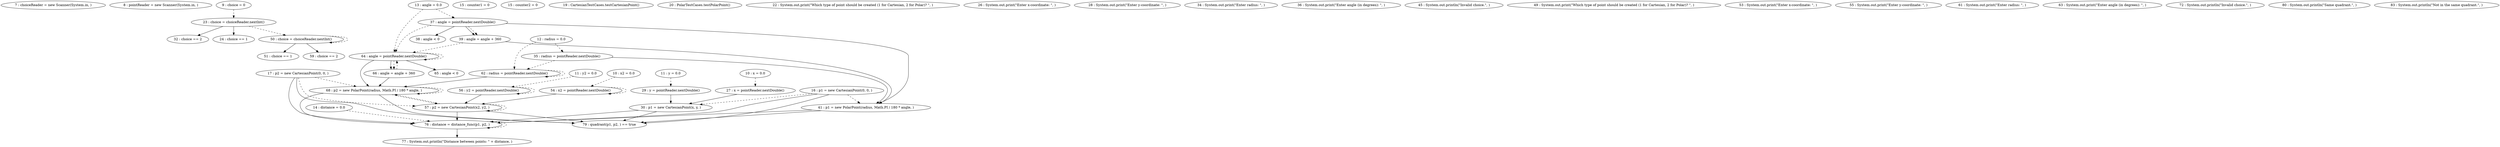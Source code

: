 digraph G {
"7 : choiceReader = new Scanner(System.in, )"
"8 : pointReader = new Scanner(System.in, )"
"9 : choice = 0"
"9 : choice = 0" -> "23 : choice = choiceReader.nextInt()" [style=dashed]
"10 : x = 0.0"
"10 : x = 0.0" -> "27 : x = pointReader.nextDouble()" [style=dashed]
"10 : x2 = 0.0"
"10 : x2 = 0.0" -> "54 : x2 = pointReader.nextDouble()" [style=dashed]
"11 : y = 0.0"
"11 : y = 0.0" -> "29 : y = pointReader.nextDouble()" [style=dashed]
"11 : y2 = 0.0"
"11 : y2 = 0.0" -> "56 : y2 = pointReader.nextDouble()" [style=dashed]
"12 : radius = 0.0"
"12 : radius = 0.0" -> "62 : radius = pointReader.nextDouble()" [style=dashed]
"12 : radius = 0.0" -> "35 : radius = pointReader.nextDouble()" [style=dashed]
"13 : angle = 0.0"
"13 : angle = 0.0" -> "37 : angle = pointReader.nextDouble()" [style=dashed]
"13 : angle = 0.0" -> "64 : angle = pointReader.nextDouble()" [style=dashed]
"14 : distance = 0.0"
"14 : distance = 0.0" -> "76 : distance = distance_func(p1, p2, )" [style=dashed]
"15 : counter1 = 0"
"15 : counter2 = 0"
"16 : p1 = new CartesianPoint(0, 0, )"
"16 : p1 = new CartesianPoint(0, 0, )" -> "76 : distance = distance_func(p1, p2, )"
"16 : p1 = new CartesianPoint(0, 0, )" -> "79 : quadrant(p1, p2, ) == true"
"16 : p1 = new CartesianPoint(0, 0, )" -> "41 : p1 = new PolarPoint(radius, Math.PI / 180 * angle, )" [style=dashed]
"16 : p1 = new CartesianPoint(0, 0, )" -> "30 : p1 = new CartesianPoint(x, y, )" [style=dashed]
"17 : p2 = new CartesianPoint(0, 0, )"
"17 : p2 = new CartesianPoint(0, 0, )" -> "76 : distance = distance_func(p1, p2, )"
"17 : p2 = new CartesianPoint(0, 0, )" -> "79 : quadrant(p1, p2, ) == true"
"17 : p2 = new CartesianPoint(0, 0, )" -> "57 : p2 = new CartesianPoint(x2, y2, )" [style=dashed]
"17 : p2 = new CartesianPoint(0, 0, )" -> "68 : p2 = new PolarPoint(radius, Math.PI / 180 * angle, )" [style=dashed]
"19 : CartesianTestCases.testCartesianPoint()"
"20 : PolarTestCases.testPolarPoint()"
"22 : System.out.print(\"Which type of point should be created (1 for Cartesian, 2 for Polar)? \", )"
"23 : choice = choiceReader.nextInt()"
"23 : choice = choiceReader.nextInt()" -> "32 : choice == 2"
"23 : choice = choiceReader.nextInt()" -> "24 : choice == 1"
"23 : choice = choiceReader.nextInt()" -> "50 : choice = choiceReader.nextInt()" [style=dashed]
"24 : choice == 1"
"26 : System.out.print(\"Enter x-coordinate: \", )"
"27 : x = pointReader.nextDouble()"
"27 : x = pointReader.nextDouble()" -> "30 : p1 = new CartesianPoint(x, y, )"
"28 : System.out.print(\"Enter y-coordinate: \", )"
"29 : y = pointReader.nextDouble()"
"29 : y = pointReader.nextDouble()" -> "30 : p1 = new CartesianPoint(x, y, )"
"30 : p1 = new CartesianPoint(x, y, )"
"30 : p1 = new CartesianPoint(x, y, )" -> "76 : distance = distance_func(p1, p2, )"
"30 : p1 = new CartesianPoint(x, y, )" -> "79 : quadrant(p1, p2, ) == true"
"32 : choice == 2"
"34 : System.out.print(\"Enter radius: \", )"
"35 : radius = pointReader.nextDouble()"
"35 : radius = pointReader.nextDouble()" -> "41 : p1 = new PolarPoint(radius, Math.PI / 180 * angle, )"
"35 : radius = pointReader.nextDouble()" -> "62 : radius = pointReader.nextDouble()" [style=dashed]
"36 : System.out.print(\"Enter angle (in degrees): \", )"
"37 : angle = pointReader.nextDouble()"
"37 : angle = pointReader.nextDouble()" -> "38 : angle < 0"
"37 : angle = pointReader.nextDouble()" -> "41 : p1 = new PolarPoint(radius, Math.PI / 180 * angle, )"
"37 : angle = pointReader.nextDouble()" -> "39 : angle = angle + 360"
"37 : angle = pointReader.nextDouble()" -> "39 : angle = angle + 360" [style=dashed]
"37 : angle = pointReader.nextDouble()" -> "64 : angle = pointReader.nextDouble()" [style=dashed]
"38 : angle < 0"
"39 : angle = angle + 360"
"39 : angle = angle + 360" -> "41 : p1 = new PolarPoint(radius, Math.PI / 180 * angle, )"
"39 : angle = angle + 360" -> "64 : angle = pointReader.nextDouble()" [style=dashed]
"41 : p1 = new PolarPoint(radius, Math.PI / 180 * angle, )"
"41 : p1 = new PolarPoint(radius, Math.PI / 180 * angle, )" -> "76 : distance = distance_func(p1, p2, )"
"41 : p1 = new PolarPoint(radius, Math.PI / 180 * angle, )" -> "79 : quadrant(p1, p2, ) == true"
"45 : System.out.println(\"Invalid choice.\", )"
"49 : System.out.print(\"Which type of point should be created (1 for Cartesian, 2 for Polar)? \", )"
"50 : choice = choiceReader.nextInt()"
"50 : choice = choiceReader.nextInt()" -> "51 : choice == 1"
"50 : choice = choiceReader.nextInt()" -> "59 : choice == 2"
"50 : choice = choiceReader.nextInt()" -> "50 : choice = choiceReader.nextInt()" [style=dashed]
"51 : choice == 1"
"53 : System.out.print(\"Enter x-coordinate: \", )"
"54 : x2 = pointReader.nextDouble()"
"54 : x2 = pointReader.nextDouble()" -> "57 : p2 = new CartesianPoint(x2, y2, )"
"54 : x2 = pointReader.nextDouble()" -> "54 : x2 = pointReader.nextDouble()" [style=dashed]
"55 : System.out.print(\"Enter y-coordinate: \", )"
"56 : y2 = pointReader.nextDouble()"
"56 : y2 = pointReader.nextDouble()" -> "57 : p2 = new CartesianPoint(x2, y2, )"
"56 : y2 = pointReader.nextDouble()" -> "56 : y2 = pointReader.nextDouble()" [style=dashed]
"57 : p2 = new CartesianPoint(x2, y2, )"
"57 : p2 = new CartesianPoint(x2, y2, )" -> "76 : distance = distance_func(p1, p2, )"
"57 : p2 = new CartesianPoint(x2, y2, )" -> "79 : quadrant(p1, p2, ) == true"
"57 : p2 = new CartesianPoint(x2, y2, )" -> "57 : p2 = new CartesianPoint(x2, y2, )" [style=dashed]
"57 : p2 = new CartesianPoint(x2, y2, )" -> "68 : p2 = new PolarPoint(radius, Math.PI / 180 * angle, )" [style=dashed]
"59 : choice == 2"
"61 : System.out.print(\"Enter radius: \", )"
"62 : radius = pointReader.nextDouble()"
"62 : radius = pointReader.nextDouble()" -> "68 : p2 = new PolarPoint(radius, Math.PI / 180 * angle, )"
"62 : radius = pointReader.nextDouble()" -> "62 : radius = pointReader.nextDouble()" [style=dashed]
"63 : System.out.print(\"Enter angle (in degrees): \", )"
"64 : angle = pointReader.nextDouble()"
"64 : angle = pointReader.nextDouble()" -> "66 : angle = angle + 360"
"64 : angle = pointReader.nextDouble()" -> "65 : angle < 0"
"64 : angle = pointReader.nextDouble()" -> "68 : p2 = new PolarPoint(radius, Math.PI / 180 * angle, )"
"64 : angle = pointReader.nextDouble()" -> "66 : angle = angle + 360" [style=dashed]
"64 : angle = pointReader.nextDouble()" -> "64 : angle = pointReader.nextDouble()" [style=dashed]
"65 : angle < 0"
"66 : angle = angle + 360"
"66 : angle = angle + 360" -> "68 : p2 = new PolarPoint(radius, Math.PI / 180 * angle, )"
"66 : angle = angle + 360" -> "64 : angle = pointReader.nextDouble()" [style=dashed]
"68 : p2 = new PolarPoint(radius, Math.PI / 180 * angle, )"
"68 : p2 = new PolarPoint(radius, Math.PI / 180 * angle, )" -> "76 : distance = distance_func(p1, p2, )"
"68 : p2 = new PolarPoint(radius, Math.PI / 180 * angle, )" -> "79 : quadrant(p1, p2, ) == true"
"68 : p2 = new PolarPoint(radius, Math.PI / 180 * angle, )" -> "57 : p2 = new CartesianPoint(x2, y2, )" [style=dashed]
"68 : p2 = new PolarPoint(radius, Math.PI / 180 * angle, )" -> "68 : p2 = new PolarPoint(radius, Math.PI / 180 * angle, )" [style=dashed]
"72 : System.out.println(\"Invalid choice.\", )"
"76 : distance = distance_func(p1, p2, )"
"76 : distance = distance_func(p1, p2, )" -> "77 : System.out.println(\"Distance between points: \" + distance, )"
"76 : distance = distance_func(p1, p2, )" -> "76 : distance = distance_func(p1, p2, )" [style=dashed]
"77 : System.out.println(\"Distance between points: \" + distance, )"
"79 : quadrant(p1, p2, ) == true"
"80 : System.out.println(\"Same quadrant.\", )"
"83 : System.out.println(\"Not in the same quadrant.\", )"
}